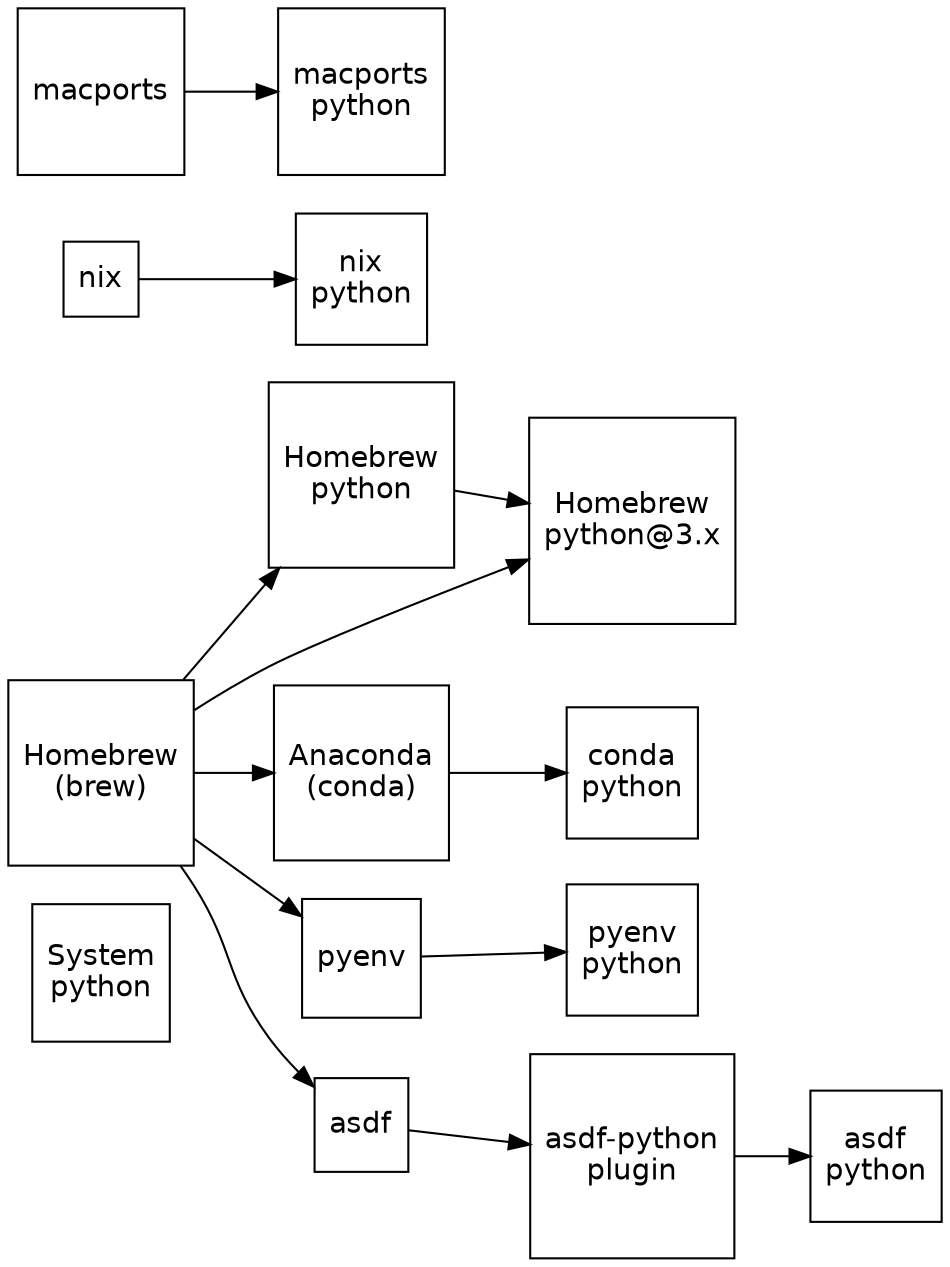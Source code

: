 digraph python_installation_methods {
  rankdir=LR;
  rank=source;
  size="9,9"

  graph [fontname = "helvetica"];
  node [fontname = "helvetica", shape = square, margin = 0.1];
  edge [fontname = "helvetica"];

  node [label = "System\npython"]; system
  node [label = "Homebrew\n(brew)"]; brew
  node [label = "Homebrew\npython"]; brewpy
  node [label = "Homebrew\npython@3.x"]; brewpyx
  node [label = "Anaconda\n(conda)"]; conda
  node [label = "conda\npython"]; condapy
  node [label = "pyenv"]; pyenv
  node [label = "pyenv\npython"]; pyenvpy
  node [label = "asdf"]; asdf
  node [label = "asdf-python\nplugin"]; asdfpyplugin
  node [label = "asdf\npython"]; asdfpy
  node [label = "nix"]; nix
  node [label = "nix\npython"]; nixpy
  node [label = "macports"]; macports;
  node [label = "macports\npython"]; macportspy;

  system;

  brew -> brewpy;
  brewpy -> brewpyx;
  brew -> brewpyx;
  brew -> conda;
  conda -> condapy;
  brew -> pyenv;
  pyenv -> pyenvpy;
  brew -> asdf;
  asdf -> asdfpyplugin;
  asdfpyplugin -> asdfpy;
  nix -> nixpy;
  macports -> macportspy;
}
